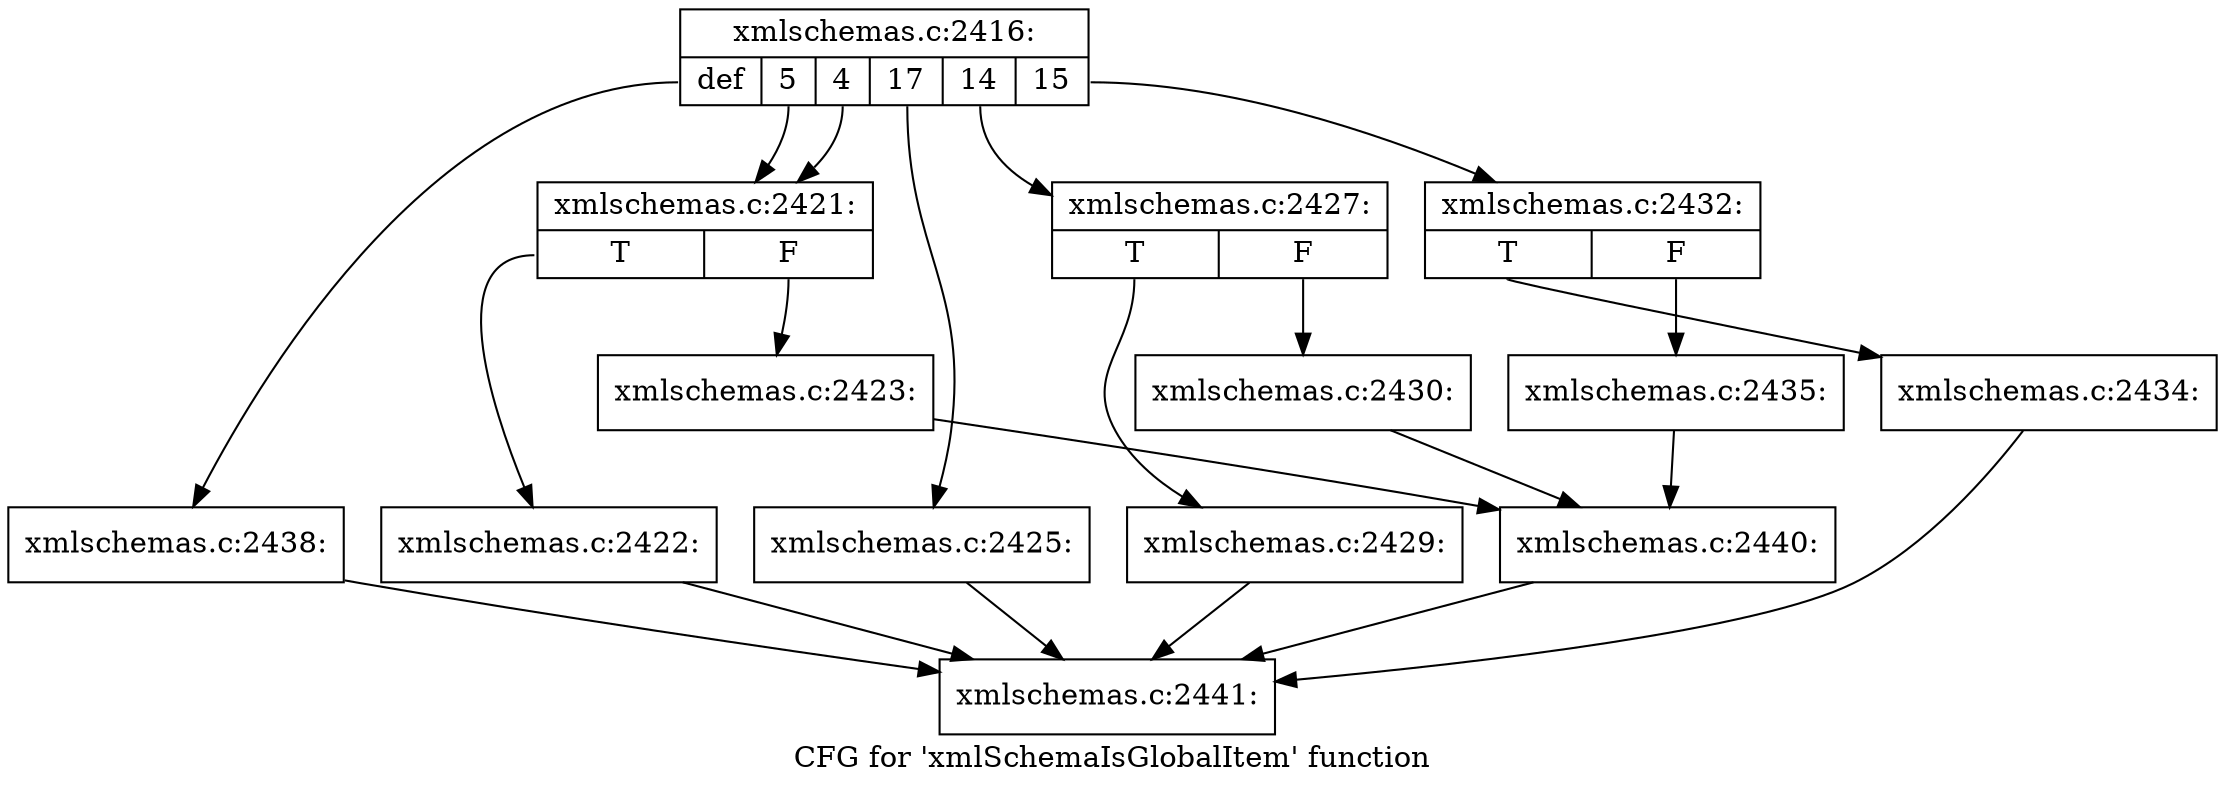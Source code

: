 digraph "CFG for 'xmlSchemaIsGlobalItem' function" {
	label="CFG for 'xmlSchemaIsGlobalItem' function";

	Node0x4cbc000 [shape=record,label="{xmlschemas.c:2416:|{<s0>def|<s1>5|<s2>4|<s3>17|<s4>14|<s5>15}}"];
	Node0x4cbc000:s0 -> Node0x4caba80;
	Node0x4cbc000:s1 -> Node0x4cabdc0;
	Node0x4cbc000:s2 -> Node0x4cabdc0;
	Node0x4cbc000:s3 -> Node0x4cbdb20;
	Node0x4cbc000:s4 -> Node0x4cbdce0;
	Node0x4cbc000:s5 -> Node0x4cbe4e0;
	Node0x4cabdc0 [shape=record,label="{xmlschemas.c:2421:|{<s0>T|<s1>F}}"];
	Node0x4cabdc0:s0 -> Node0x4cbd4d0;
	Node0x4cabdc0:s1 -> Node0x4cbd520;
	Node0x4cbd4d0 [shape=record,label="{xmlschemas.c:2422:}"];
	Node0x4cbd4d0 -> Node0x4cbcba0;
	Node0x4cbd520 [shape=record,label="{xmlschemas.c:2423:}"];
	Node0x4cbd520 -> Node0x4cbcaf0;
	Node0x4cbdb20 [shape=record,label="{xmlschemas.c:2425:}"];
	Node0x4cbdb20 -> Node0x4cbcba0;
	Node0x4cbdce0 [shape=record,label="{xmlschemas.c:2427:|{<s0>T|<s1>F}}"];
	Node0x4cbdce0:s0 -> Node0x4cbddd0;
	Node0x4cbdce0:s1 -> Node0x4cbde20;
	Node0x4cbddd0 [shape=record,label="{xmlschemas.c:2429:}"];
	Node0x4cbddd0 -> Node0x4cbcba0;
	Node0x4cbde20 [shape=record,label="{xmlschemas.c:2430:}"];
	Node0x4cbde20 -> Node0x4cbcaf0;
	Node0x4cbe4e0 [shape=record,label="{xmlschemas.c:2432:|{<s0>T|<s1>F}}"];
	Node0x4cbe4e0:s0 -> Node0x4cbe5d0;
	Node0x4cbe4e0:s1 -> Node0x4cbe620;
	Node0x4cbe5d0 [shape=record,label="{xmlschemas.c:2434:}"];
	Node0x4cbe5d0 -> Node0x4cbcba0;
	Node0x4cbe620 [shape=record,label="{xmlschemas.c:2435:}"];
	Node0x4cbe620 -> Node0x4cbcaf0;
	Node0x4caba80 [shape=record,label="{xmlschemas.c:2438:}"];
	Node0x4caba80 -> Node0x4cbcba0;
	Node0x4cbcaf0 [shape=record,label="{xmlschemas.c:2440:}"];
	Node0x4cbcaf0 -> Node0x4cbcba0;
	Node0x4cbcba0 [shape=record,label="{xmlschemas.c:2441:}"];
}
